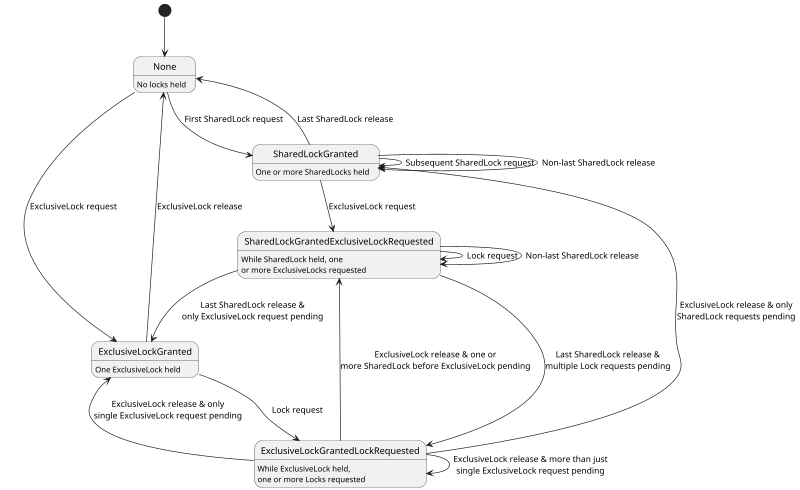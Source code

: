 @startuml

scale 800 width

state None : No locks held
state SharedLockGranted: One or more SharedLocks held
state ExclusiveLockGranted : One ExclusiveLock held
state SharedLockGrantedExclusiveLockRequested : While SharedLock held, one\nor more ExclusiveLocks requested
state ExclusiveLockGrantedLockRequested : While ExclusiveLock held,\none or more Locks requested

[*] --> None

None --> SharedLockGranted : First SharedLock request
None --> ExclusiveLockGranted : ExclusiveLock request

SharedLockGranted --> SharedLockGranted : Subsequent SharedLock request
SharedLockGranted --> SharedLockGranted : Non-last SharedLock release
SharedLockGranted --> None : Last SharedLock release

SharedLockGranted --> SharedLockGrantedExclusiveLockRequested : ExclusiveLock request

SharedLockGrantedExclusiveLockRequested --> SharedLockGrantedExclusiveLockRequested : Lock request
SharedLockGrantedExclusiveLockRequested --> SharedLockGrantedExclusiveLockRequested : Non-last SharedLock release
SharedLockGrantedExclusiveLockRequested --> ExclusiveLockGranted : Last SharedLock release &\nonly ExclusiveLock request pending
SharedLockGrantedExclusiveLockRequested --> ExclusiveLockGrantedLockRequested : Last SharedLock release &\nmultiple Lock requests pending

ExclusiveLockGranted --> None : ExclusiveLock release

ExclusiveLockGranted --> ExclusiveLockGrantedLockRequested : Lock request

ExclusiveLockGrantedLockRequested --> SharedLockGranted : ExclusiveLock release & only\nSharedLock requests pending
ExclusiveLockGrantedLockRequested --> ExclusiveLockGranted : ExclusiveLock release & only\nsingle ExclusiveLock request pending
ExclusiveLockGrantedLockRequested --> SharedLockGrantedExclusiveLockRequested : ExclusiveLock release & one or\nmore SharedLock before ExclusiveLock pending
ExclusiveLockGrantedLockRequested --> ExclusiveLockGrantedLockRequested : ExclusiveLock release & more than just\nsingle ExclusiveLock request pending

@enduml
